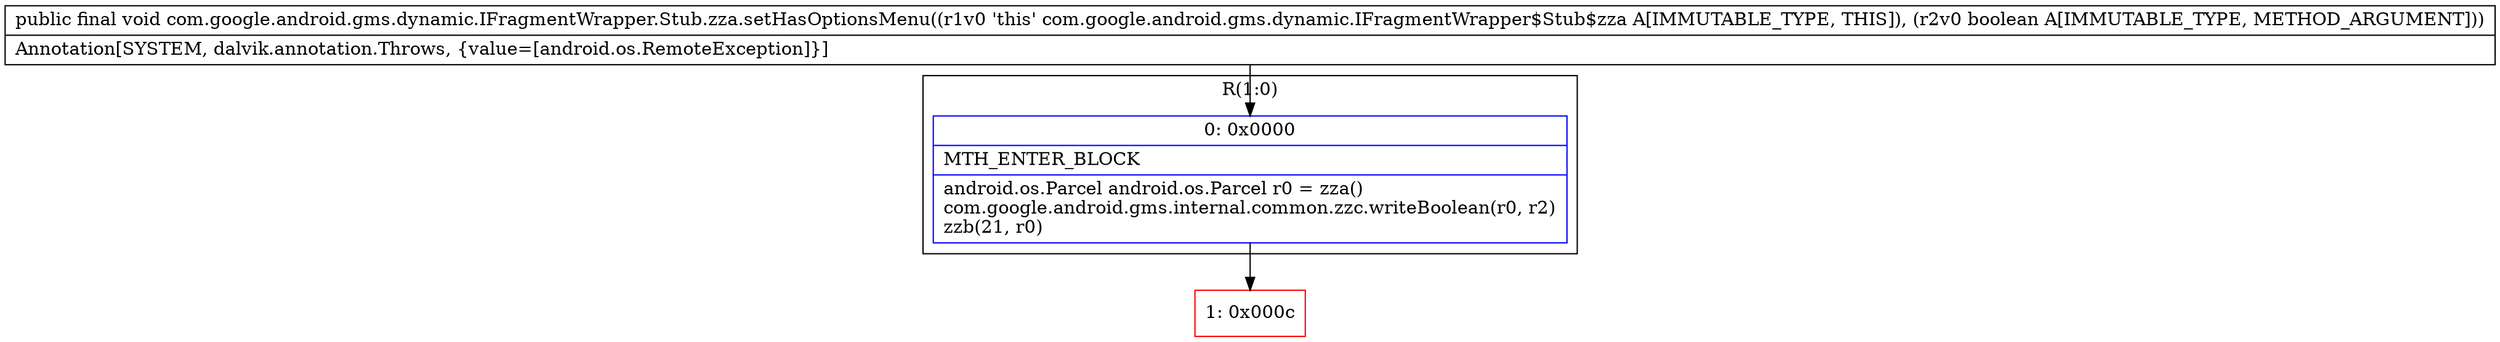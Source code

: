 digraph "CFG forcom.google.android.gms.dynamic.IFragmentWrapper.Stub.zza.setHasOptionsMenu(Z)V" {
subgraph cluster_Region_1761883589 {
label = "R(1:0)";
node [shape=record,color=blue];
Node_0 [shape=record,label="{0\:\ 0x0000|MTH_ENTER_BLOCK\l|android.os.Parcel android.os.Parcel r0 = zza()\lcom.google.android.gms.internal.common.zzc.writeBoolean(r0, r2)\lzzb(21, r0)\l}"];
}
Node_1 [shape=record,color=red,label="{1\:\ 0x000c}"];
MethodNode[shape=record,label="{public final void com.google.android.gms.dynamic.IFragmentWrapper.Stub.zza.setHasOptionsMenu((r1v0 'this' com.google.android.gms.dynamic.IFragmentWrapper$Stub$zza A[IMMUTABLE_TYPE, THIS]), (r2v0 boolean A[IMMUTABLE_TYPE, METHOD_ARGUMENT]))  | Annotation[SYSTEM, dalvik.annotation.Throws, \{value=[android.os.RemoteException]\}]\l}"];
MethodNode -> Node_0;
Node_0 -> Node_1;
}

